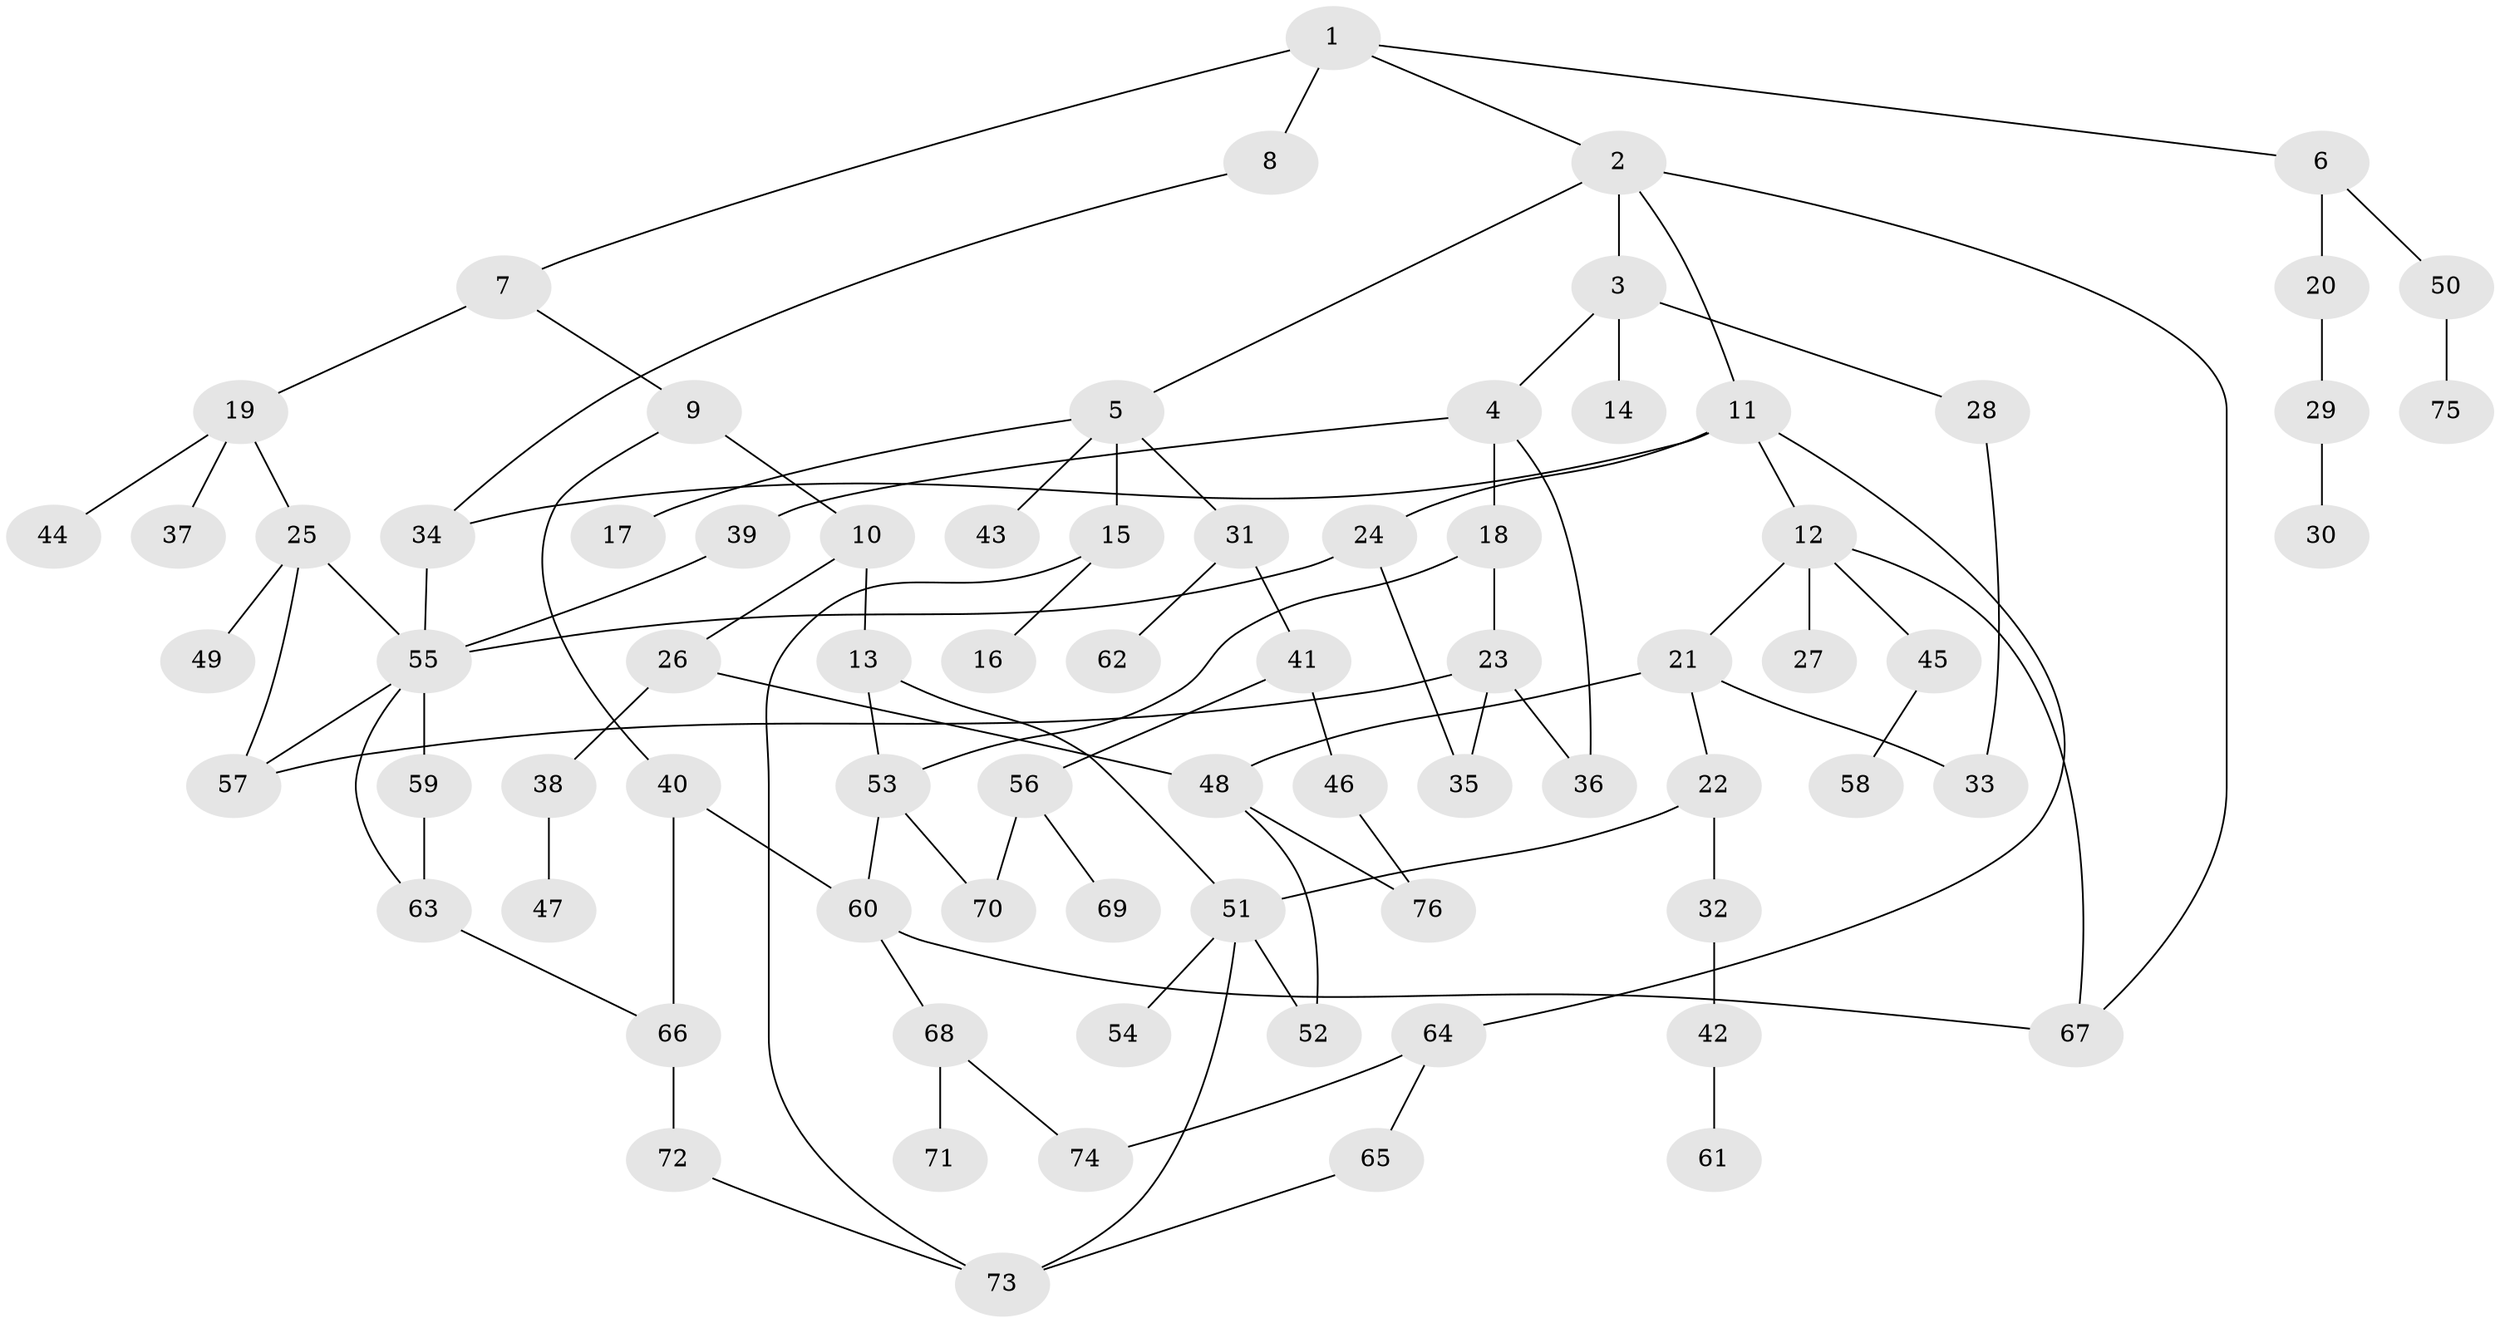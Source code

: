 // Generated by graph-tools (version 1.1) at 2025/13/03/09/25 04:13:35]
// undirected, 76 vertices, 99 edges
graph export_dot {
graph [start="1"]
  node [color=gray90,style=filled];
  1;
  2;
  3;
  4;
  5;
  6;
  7;
  8;
  9;
  10;
  11;
  12;
  13;
  14;
  15;
  16;
  17;
  18;
  19;
  20;
  21;
  22;
  23;
  24;
  25;
  26;
  27;
  28;
  29;
  30;
  31;
  32;
  33;
  34;
  35;
  36;
  37;
  38;
  39;
  40;
  41;
  42;
  43;
  44;
  45;
  46;
  47;
  48;
  49;
  50;
  51;
  52;
  53;
  54;
  55;
  56;
  57;
  58;
  59;
  60;
  61;
  62;
  63;
  64;
  65;
  66;
  67;
  68;
  69;
  70;
  71;
  72;
  73;
  74;
  75;
  76;
  1 -- 2;
  1 -- 6;
  1 -- 7;
  1 -- 8;
  2 -- 3;
  2 -- 5;
  2 -- 11;
  2 -- 67;
  3 -- 4;
  3 -- 14;
  3 -- 28;
  4 -- 18;
  4 -- 36;
  4 -- 39;
  5 -- 15;
  5 -- 17;
  5 -- 31;
  5 -- 43;
  6 -- 20;
  6 -- 50;
  7 -- 9;
  7 -- 19;
  8 -- 34;
  9 -- 10;
  9 -- 40;
  10 -- 13;
  10 -- 26;
  11 -- 12;
  11 -- 24;
  11 -- 34;
  11 -- 64;
  12 -- 21;
  12 -- 27;
  12 -- 45;
  12 -- 67;
  13 -- 51;
  13 -- 53;
  15 -- 16;
  15 -- 73;
  18 -- 23;
  18 -- 53;
  19 -- 25;
  19 -- 37;
  19 -- 44;
  20 -- 29;
  21 -- 22;
  21 -- 33;
  21 -- 48;
  22 -- 32;
  22 -- 51;
  23 -- 57;
  23 -- 36;
  23 -- 35;
  24 -- 35;
  24 -- 55;
  25 -- 49;
  25 -- 57;
  25 -- 55;
  26 -- 38;
  26 -- 48;
  28 -- 33;
  29 -- 30;
  31 -- 41;
  31 -- 62;
  32 -- 42;
  34 -- 55;
  38 -- 47;
  39 -- 55;
  40 -- 60;
  40 -- 66;
  41 -- 46;
  41 -- 56;
  42 -- 61;
  45 -- 58;
  46 -- 76;
  48 -- 52;
  48 -- 76;
  50 -- 75;
  51 -- 54;
  51 -- 73;
  51 -- 52;
  53 -- 60;
  53 -- 70;
  55 -- 59;
  55 -- 57;
  55 -- 63;
  56 -- 69;
  56 -- 70;
  59 -- 63;
  60 -- 68;
  60 -- 67;
  63 -- 66;
  64 -- 65;
  64 -- 74;
  65 -- 73;
  66 -- 72;
  68 -- 71;
  68 -- 74;
  72 -- 73;
}

